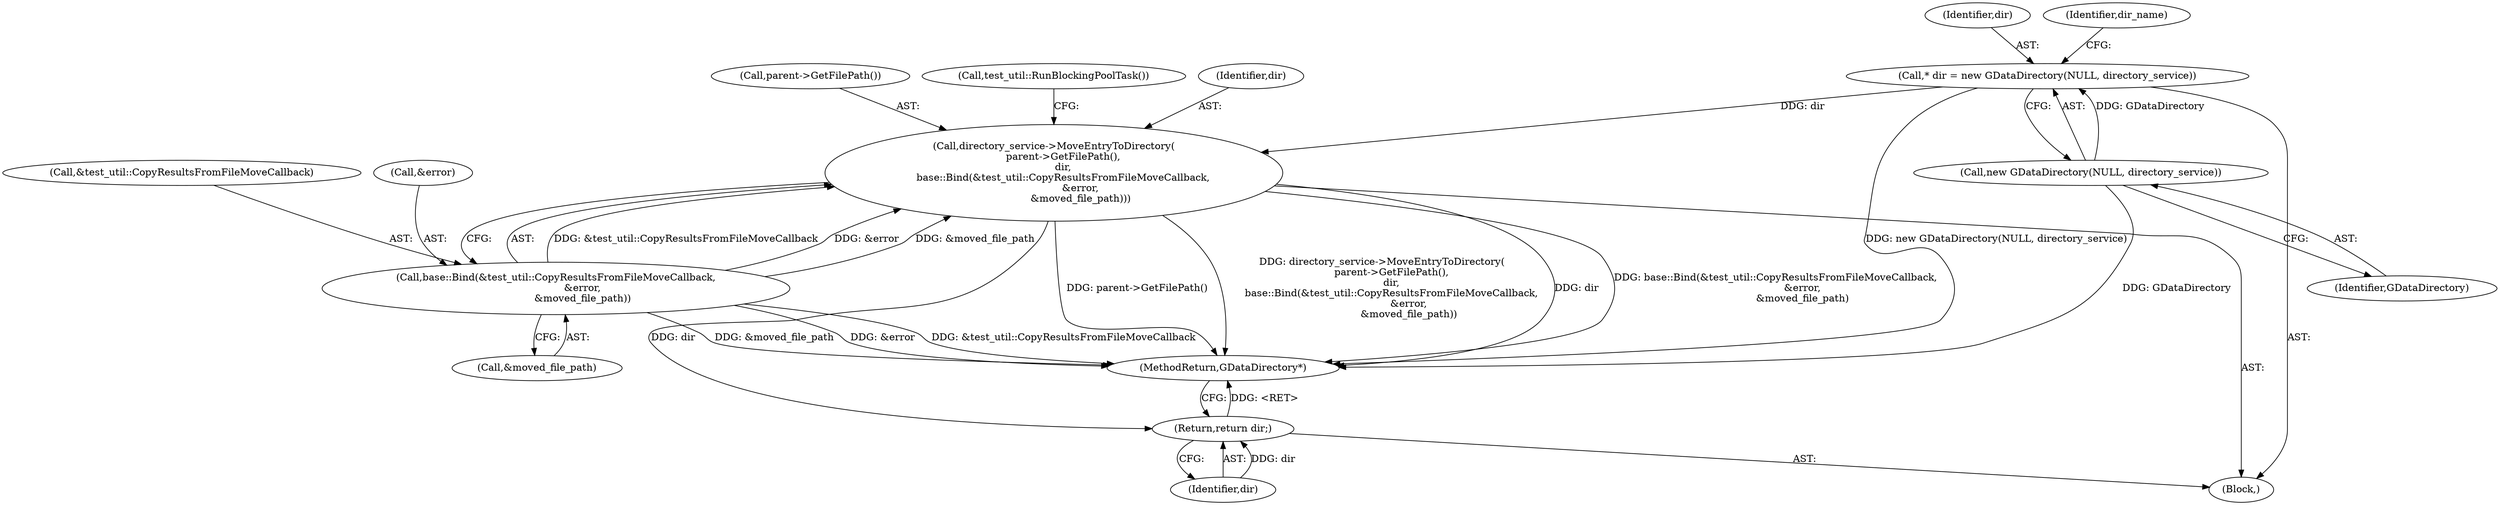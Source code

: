 digraph "1_Chrome_dd3b6fe574edad231c01c78e4647a74c38dc4178_14@pointer" {
"1000133" [label="(Call,directory_service->MoveEntryToDirectory(\n      parent->GetFilePath(),\n      dir,\n      base::Bind(&test_util::CopyResultsFromFileMoveCallback,\n                 &error,\n                 &moved_file_path)))"];
"1000106" [label="(Call,* dir = new GDataDirectory(NULL, directory_service))"];
"1000108" [label="(Call,new GDataDirectory(NULL, directory_service))"];
"1000136" [label="(Call,base::Bind(&test_util::CopyResultsFromFileMoveCallback,\n                 &error,\n                 &moved_file_path))"];
"1000151" [label="(Return,return dir;)"];
"1000108" [label="(Call,new GDataDirectory(NULL, directory_service))"];
"1000136" [label="(Call,base::Bind(&test_util::CopyResultsFromFileMoveCallback,\n                 &error,\n                 &moved_file_path))"];
"1000107" [label="(Identifier,dir)"];
"1000137" [label="(Call,&test_util::CopyResultsFromFileMoveCallback)"];
"1000152" [label="(Identifier,dir)"];
"1000134" [label="(Call,parent->GetFilePath())"];
"1000112" [label="(Identifier,dir_name)"];
"1000109" [label="(Identifier,GDataDirectory)"];
"1000139" [label="(Call,&error)"];
"1000143" [label="(Call,test_util::RunBlockingPoolTask())"];
"1000133" [label="(Call,directory_service->MoveEntryToDirectory(\n      parent->GetFilePath(),\n      dir,\n      base::Bind(&test_util::CopyResultsFromFileMoveCallback,\n                 &error,\n                 &moved_file_path)))"];
"1000141" [label="(Call,&moved_file_path)"];
"1000104" [label="(Block,)"];
"1000106" [label="(Call,* dir = new GDataDirectory(NULL, directory_service))"];
"1000135" [label="(Identifier,dir)"];
"1000153" [label="(MethodReturn,GDataDirectory*)"];
"1000151" [label="(Return,return dir;)"];
"1000133" -> "1000104"  [label="AST: "];
"1000133" -> "1000136"  [label="CFG: "];
"1000134" -> "1000133"  [label="AST: "];
"1000135" -> "1000133"  [label="AST: "];
"1000136" -> "1000133"  [label="AST: "];
"1000143" -> "1000133"  [label="CFG: "];
"1000133" -> "1000153"  [label="DDG: parent->GetFilePath()"];
"1000133" -> "1000153"  [label="DDG: directory_service->MoveEntryToDirectory(\n      parent->GetFilePath(),\n      dir,\n      base::Bind(&test_util::CopyResultsFromFileMoveCallback,\n                 &error,\n                 &moved_file_path))"];
"1000133" -> "1000153"  [label="DDG: dir"];
"1000133" -> "1000153"  [label="DDG: base::Bind(&test_util::CopyResultsFromFileMoveCallback,\n                 &error,\n                 &moved_file_path)"];
"1000106" -> "1000133"  [label="DDG: dir"];
"1000136" -> "1000133"  [label="DDG: &test_util::CopyResultsFromFileMoveCallback"];
"1000136" -> "1000133"  [label="DDG: &error"];
"1000136" -> "1000133"  [label="DDG: &moved_file_path"];
"1000133" -> "1000151"  [label="DDG: dir"];
"1000106" -> "1000104"  [label="AST: "];
"1000106" -> "1000108"  [label="CFG: "];
"1000107" -> "1000106"  [label="AST: "];
"1000108" -> "1000106"  [label="AST: "];
"1000112" -> "1000106"  [label="CFG: "];
"1000106" -> "1000153"  [label="DDG: new GDataDirectory(NULL, directory_service)"];
"1000108" -> "1000106"  [label="DDG: GDataDirectory"];
"1000108" -> "1000109"  [label="CFG: "];
"1000109" -> "1000108"  [label="AST: "];
"1000108" -> "1000153"  [label="DDG: GDataDirectory"];
"1000136" -> "1000141"  [label="CFG: "];
"1000137" -> "1000136"  [label="AST: "];
"1000139" -> "1000136"  [label="AST: "];
"1000141" -> "1000136"  [label="AST: "];
"1000136" -> "1000153"  [label="DDG: &moved_file_path"];
"1000136" -> "1000153"  [label="DDG: &error"];
"1000136" -> "1000153"  [label="DDG: &test_util::CopyResultsFromFileMoveCallback"];
"1000151" -> "1000104"  [label="AST: "];
"1000151" -> "1000152"  [label="CFG: "];
"1000152" -> "1000151"  [label="AST: "];
"1000153" -> "1000151"  [label="CFG: "];
"1000151" -> "1000153"  [label="DDG: <RET>"];
"1000152" -> "1000151"  [label="DDG: dir"];
}
